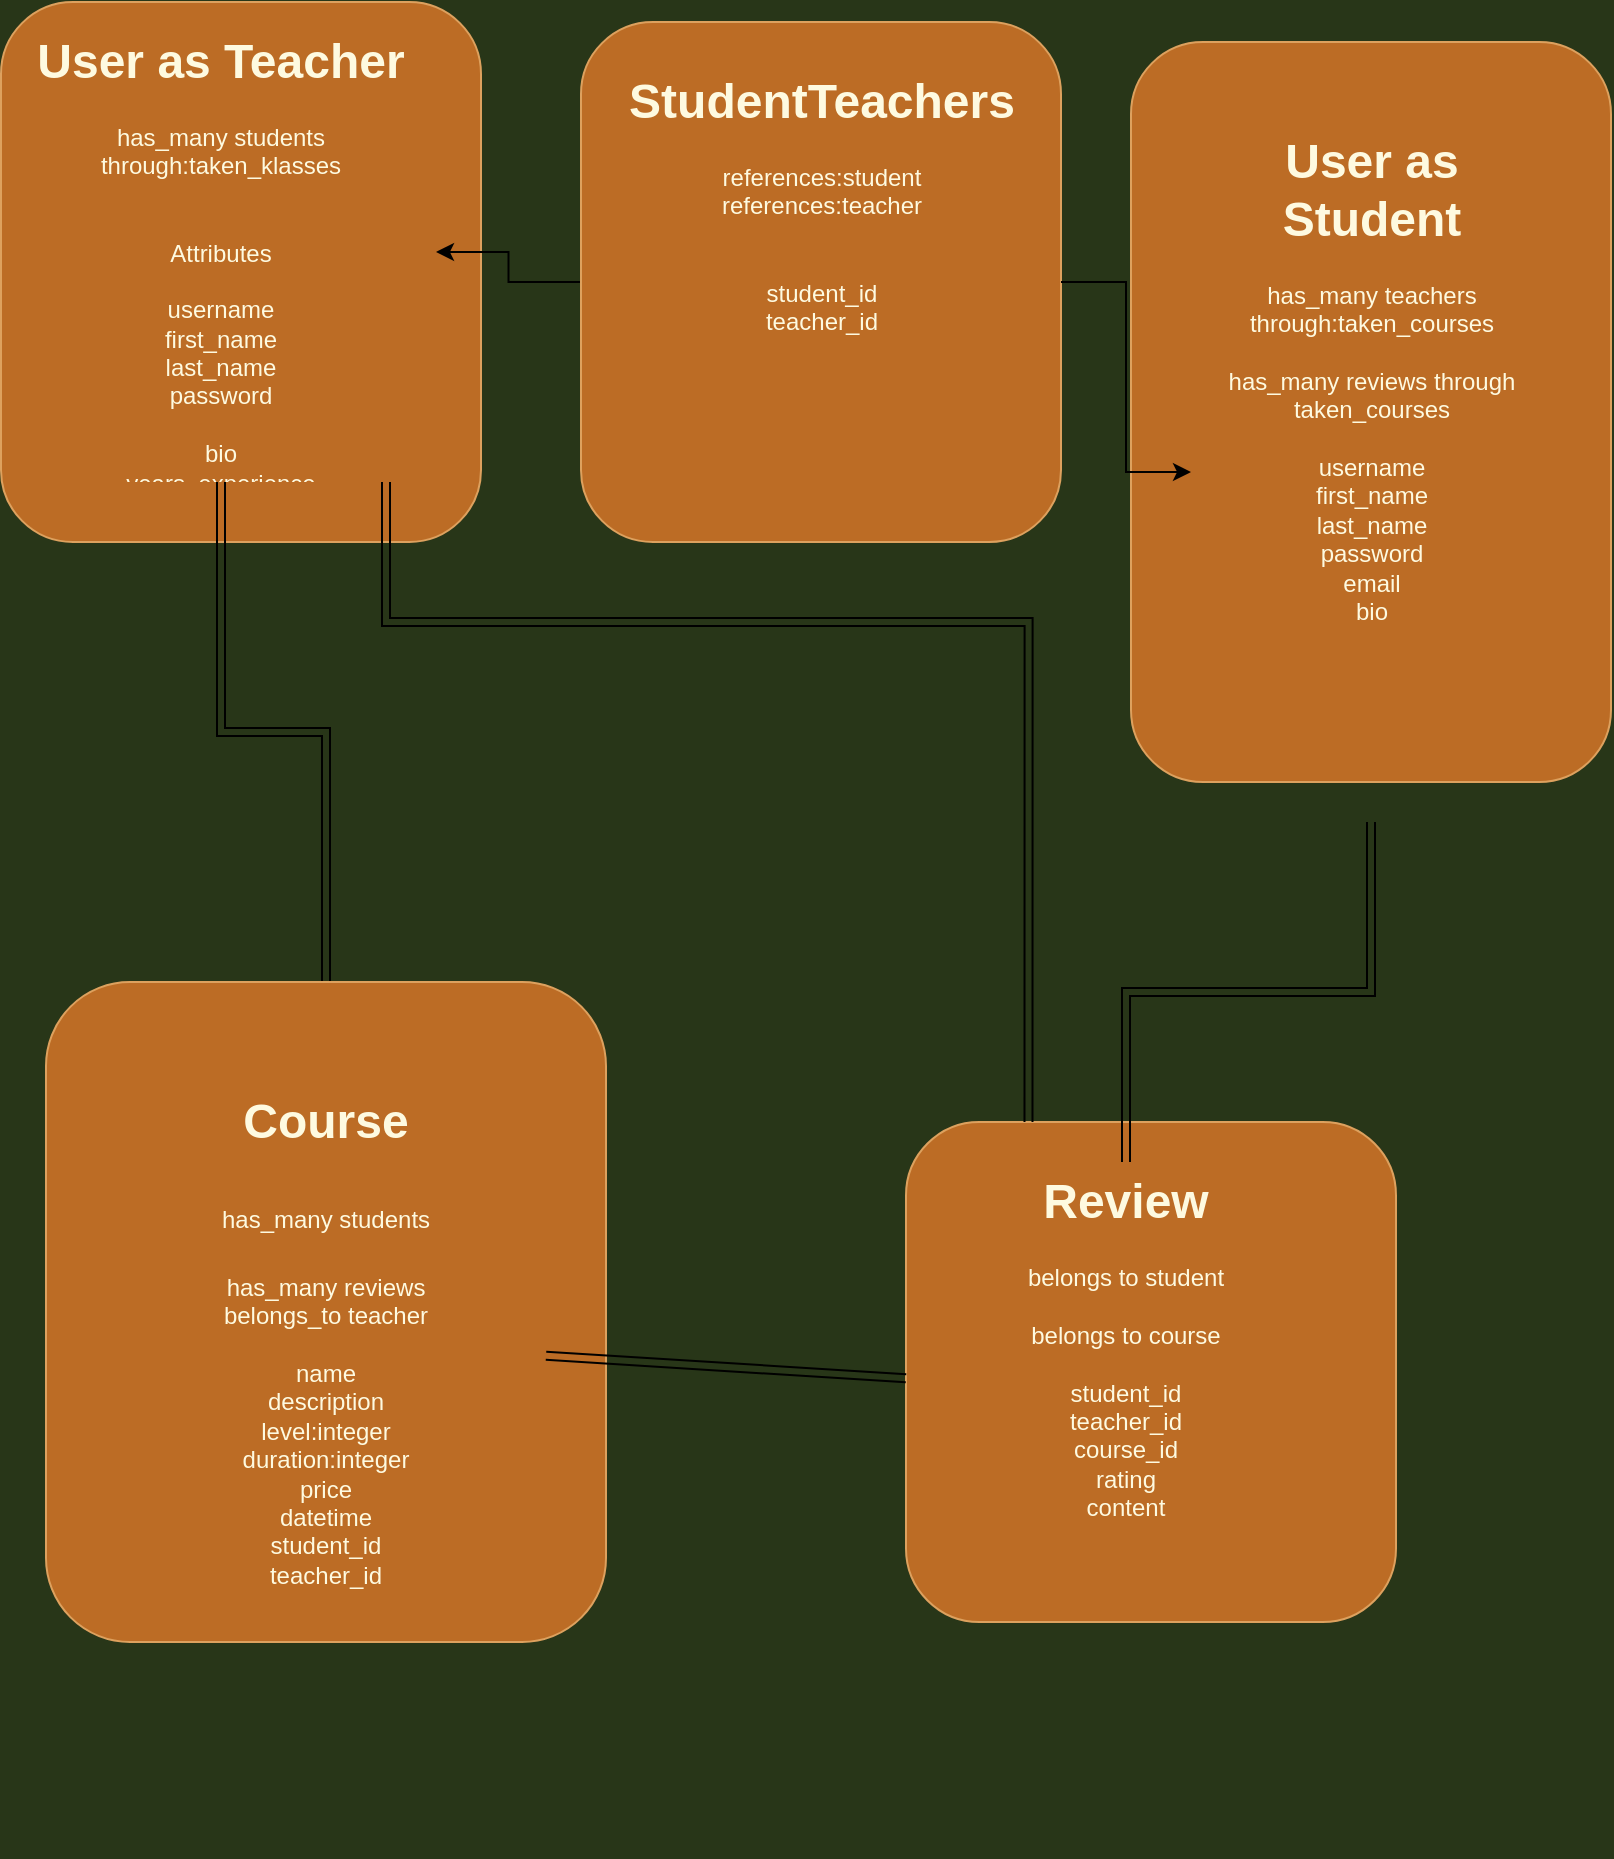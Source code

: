 <mxfile>
    <diagram id="BD0IHnstjnZ9T5ysEcdk" name="Page-1">
        <mxGraphModel dx="1864" dy="881" grid="1" gridSize="10" guides="1" tooltips="1" connect="1" arrows="1" fold="1" page="1" pageScale="1" pageWidth="850" pageHeight="1100" background="#283618" math="0" shadow="0">
            <root>
                <mxCell id="0"/>
                <mxCell id="1" parent="0"/>
                <mxCell id="2" value="" style="rounded=1;whiteSpace=wrap;html=1;sketch=0;strokeColor=#DDA15E;fillColor=#BC6C25;fontColor=#FEFAE0;" parent="1" vertex="1">
                    <mxGeometry x="17.5" y="90" width="240" height="270" as="geometry"/>
                </mxCell>
                <mxCell id="57" value="" style="edgeStyle=orthogonalEdgeStyle;rounded=0;orthogonalLoop=1;jettySize=auto;html=1;" edge="1" parent="1" source="5" target="25">
                    <mxGeometry relative="1" as="geometry"/>
                </mxCell>
                <mxCell id="5" value="" style="rounded=1;whiteSpace=wrap;html=1;sketch=0;strokeColor=#DDA15E;fillColor=#BC6C25;fontColor=#FEFAE0;" parent="1" vertex="1">
                    <mxGeometry x="307.5" y="100" width="240" height="260" as="geometry"/>
                </mxCell>
                <mxCell id="25" value="&lt;h1&gt;User as Teacher&lt;/h1&gt;&lt;div&gt;has_many students&lt;/div&gt;&lt;div&gt;&lt;div&gt;through:taken_klasses&lt;/div&gt;&lt;div&gt;&lt;br&gt;&lt;/div&gt;&lt;/div&gt;&lt;div&gt;&lt;br&gt;&lt;/div&gt;&lt;div&gt;Attributes&lt;/div&gt;&lt;div&gt;&lt;br&gt;&lt;/div&gt;&lt;div&gt;username&lt;/div&gt;&lt;div&gt;first_name&lt;/div&gt;&lt;div&gt;last_name&lt;/div&gt;&lt;div&gt;password&lt;/div&gt;&lt;div&gt;&lt;br&gt;&lt;/div&gt;&lt;div&gt;bio&lt;/div&gt;&lt;div&gt;years_experience&lt;/div&gt;" style="text;html=1;strokeColor=none;fillColor=none;spacing=5;spacingTop=-20;whiteSpace=wrap;overflow=hidden;rounded=0;sketch=0;fontColor=#FEFAE0;align=center;" parent="1" vertex="1">
                    <mxGeometry x="20" y="100" width="215" height="230" as="geometry"/>
                </mxCell>
                <mxCell id="30" style="edgeStyle=orthogonalEdgeStyle;shape=link;rounded=1;sketch=0;orthogonalLoop=1;jettySize=auto;html=1;exitX=0.5;exitY=1;exitDx=0;exitDy=0;strokeColor=#DDA15E;fillColor=#BC6C25;fontColor=#FEFAE0;" parent="1" edge="1">
                    <mxGeometry relative="1" as="geometry">
                        <mxPoint x="392.5" y="1000" as="sourcePoint"/>
                        <mxPoint x="392.5" y="1000" as="targetPoint"/>
                    </mxGeometry>
                </mxCell>
                <mxCell id="31" value="" style="rounded=1;whiteSpace=wrap;html=1;sketch=0;strokeColor=#DDA15E;fillColor=#BC6C25;fontColor=#FEFAE0;" parent="1" vertex="1">
                    <mxGeometry x="470" y="650" width="245" height="250" as="geometry"/>
                </mxCell>
                <mxCell id="33" value="&lt;br&gt;&lt;br&gt;" style="rounded=1;whiteSpace=wrap;html=1;sketch=0;strokeColor=#DDA15E;fillColor=#BC6C25;fontColor=#FEFAE0;" parent="1" vertex="1">
                    <mxGeometry x="582.5" y="110" width="240" height="370" as="geometry"/>
                </mxCell>
                <mxCell id="34" value="&lt;h1&gt;User as Student&lt;/h1&gt;&lt;div&gt;has_many teachers&lt;/div&gt;&lt;div&gt;through:taken_courses&lt;/div&gt;&lt;div&gt;&lt;br&gt;&lt;/div&gt;&lt;div&gt;has_many reviews through&lt;/div&gt;&lt;div&gt;taken_courses&lt;/div&gt;&lt;div&gt;&lt;br&gt;&lt;/div&gt;&lt;div&gt;username&lt;/div&gt;&lt;div&gt;first_name&lt;/div&gt;&lt;div&gt;last_name&lt;/div&gt;&lt;div&gt;password&lt;/div&gt;&lt;div&gt;email&lt;/div&gt;&lt;div&gt;bio&lt;/div&gt;" style="text;html=1;strokeColor=none;fillColor=none;spacing=5;spacingTop=-20;whiteSpace=wrap;overflow=hidden;rounded=0;sketch=0;fontColor=#FEFAE0;align=center;" parent="1" vertex="1">
                    <mxGeometry x="612.5" y="150" width="180" height="350" as="geometry"/>
                </mxCell>
                <mxCell id="49" value="&lt;h1&gt;Review&lt;/h1&gt;&lt;div&gt;belongs to student&lt;/div&gt;&lt;div&gt;&lt;br&gt;&lt;/div&gt;&lt;div&gt;belongs to course&lt;/div&gt;&lt;div&gt;&lt;br&gt;&lt;/div&gt;&lt;div&gt;student_id&lt;/div&gt;&lt;div&gt;teacher_id&lt;/div&gt;&lt;div&gt;course_id&lt;/div&gt;&lt;div&gt;rating&lt;/div&gt;&lt;div&gt;content&lt;/div&gt;&lt;div&gt;&lt;br&gt;&lt;/div&gt;&lt;div style=&quot;text-align: left&quot;&gt;&lt;div style=&quot;text-align: center&quot;&gt;&lt;br&gt;&lt;/div&gt;&lt;div style=&quot;text-align: center&quot;&gt;&lt;br&gt;&lt;/div&gt;&lt;/div&gt;" style="text;html=1;strokeColor=none;fillColor=none;spacing=5;spacingTop=-20;whiteSpace=wrap;overflow=hidden;rounded=0;sketch=0;fontColor=#FEFAE0;align=center;" parent="1" vertex="1">
                    <mxGeometry x="470" y="670" width="220" height="230" as="geometry"/>
                </mxCell>
                <mxCell id="38" value="" style="edgeStyle=orthogonalEdgeStyle;rounded=0;orthogonalLoop=1;jettySize=auto;html=1;shape=link;" parent="1" source="34" target="49" edge="1">
                    <mxGeometry relative="1" as="geometry">
                        <mxPoint x="330.067" y="640" as="targetPoint"/>
                        <Array as="points"/>
                    </mxGeometry>
                </mxCell>
                <mxCell id="61" value="" style="edgeStyle=orthogonalEdgeStyle;shape=link;rounded=0;orthogonalLoop=1;jettySize=auto;html=1;" edge="1" parent="1" source="50" target="25">
                    <mxGeometry relative="1" as="geometry"/>
                </mxCell>
                <mxCell id="50" value="" style="rounded=1;whiteSpace=wrap;html=1;sketch=0;strokeColor=#DDA15E;fillColor=#BC6C25;fontColor=#FEFAE0;" parent="1" vertex="1">
                    <mxGeometry x="40" y="580" width="280" height="330" as="geometry"/>
                </mxCell>
                <mxCell id="8" value="&lt;h1&gt;&lt;span&gt;Course&lt;/span&gt;&lt;/h1&gt;&lt;h1&gt;&lt;span style=&quot;font-size: 12px ; font-weight: normal&quot;&gt;has_many students&lt;/span&gt;&lt;br&gt;&lt;/h1&gt;&lt;div&gt;&lt;span style=&quot;font-size: 12px ; font-weight: normal&quot;&gt;has_many reviews&lt;/span&gt;&lt;/div&gt;&lt;div&gt;belongs_to teacher&lt;/div&gt;&lt;div&gt;&lt;br&gt;&lt;/div&gt;&lt;div style=&quot;text-align: left&quot;&gt;&lt;div style=&quot;text-align: center&quot;&gt;name&lt;/div&gt;&lt;div style=&quot;text-align: center&quot;&gt;description&lt;/div&gt;&lt;div style=&quot;text-align: center&quot;&gt;level:integer&lt;/div&gt;&lt;div style=&quot;text-align: center&quot;&gt;duration:integer&lt;/div&gt;&lt;div style=&quot;text-align: center&quot;&gt;price&lt;/div&gt;&lt;div style=&quot;text-align: center&quot;&gt;datetime&lt;/div&gt;&lt;div style=&quot;text-align: center&quot;&gt;student_id&lt;/div&gt;&lt;div style=&quot;text-align: center&quot;&gt;teacher_id&lt;/div&gt;&lt;div style=&quot;text-align: center&quot;&gt;&lt;br&gt;&lt;/div&gt;&lt;div style=&quot;text-align: center&quot;&gt;&lt;br&gt;&lt;/div&gt;&lt;div style=&quot;text-align: center&quot;&gt;&lt;br&gt;&lt;/div&gt;&lt;/div&gt;" style="text;html=1;strokeColor=none;fillColor=none;spacing=5;spacingTop=-20;whiteSpace=wrap;overflow=hidden;rounded=0;sketch=0;fontColor=#FEFAE0;align=center;" parent="1" vertex="1">
                    <mxGeometry x="70" y="630" width="220" height="260" as="geometry"/>
                </mxCell>
                <mxCell id="51" style="edgeStyle=orthogonalEdgeStyle;rounded=0;orthogonalLoop=1;jettySize=auto;html=1;exitX=0.5;exitY=1;exitDx=0;exitDy=0;" parent="1" source="5" target="5" edge="1">
                    <mxGeometry relative="1" as="geometry"/>
                </mxCell>
                <mxCell id="52" value="&lt;h1&gt;StudentTeachers&lt;/h1&gt;&lt;div&gt;references:student&lt;/div&gt;&lt;div&gt;references:teacher&lt;/div&gt;&lt;div&gt;&lt;br&gt;&lt;/div&gt;&lt;div style=&quot;text-align: left&quot;&gt;&lt;div style=&quot;text-align: center&quot;&gt;&lt;br&gt;&lt;/div&gt;&lt;div style=&quot;text-align: center&quot;&gt;student_id&lt;/div&gt;&lt;div style=&quot;text-align: center&quot;&gt;teacher_id&lt;/div&gt;&lt;div style=&quot;text-align: center&quot;&gt;&lt;br&gt;&lt;/div&gt;&lt;div style=&quot;text-align: center&quot;&gt;&lt;br&gt;&lt;/div&gt;&lt;div style=&quot;text-align: center&quot;&gt;&lt;br&gt;&lt;/div&gt;&lt;/div&gt;" style="text;html=1;strokeColor=none;fillColor=none;spacing=5;spacingTop=-20;whiteSpace=wrap;overflow=hidden;rounded=0;sketch=0;fontColor=#FEFAE0;align=center;" parent="1" vertex="1">
                    <mxGeometry x="317.5" y="120" width="220" height="170" as="geometry"/>
                </mxCell>
                <mxCell id="53" style="edgeStyle=orthogonalEdgeStyle;rounded=0;orthogonalLoop=1;jettySize=auto;html=1;exitX=0.5;exitY=1;exitDx=0;exitDy=0;" parent="1" source="5" target="5" edge="1">
                    <mxGeometry relative="1" as="geometry"/>
                </mxCell>
                <mxCell id="58" value="" style="edgeStyle=orthogonalEdgeStyle;rounded=0;orthogonalLoop=1;jettySize=auto;html=1;" edge="1" parent="1" source="5" target="34">
                    <mxGeometry relative="1" as="geometry"/>
                </mxCell>
                <mxCell id="46" value="" style="endArrow=classic;html=1;shape=link;" parent="1" source="49" target="8" edge="1">
                    <mxGeometry width="50" height="50" relative="1" as="geometry">
                        <mxPoint x="465" y="600" as="sourcePoint"/>
                        <mxPoint x="530" y="570" as="targetPoint"/>
                    </mxGeometry>
                </mxCell>
                <mxCell id="59" value="" style="edgeStyle=orthogonalEdgeStyle;rounded=0;orthogonalLoop=1;jettySize=auto;html=1;shape=link;exitX=0.25;exitY=0;exitDx=0;exitDy=0;" edge="1" parent="1" source="31" target="25">
                    <mxGeometry relative="1" as="geometry">
                        <mxPoint x="350" y="410" as="targetPoint"/>
                        <Array as="points">
                            <mxPoint x="531" y="400"/>
                            <mxPoint x="210" y="400"/>
                        </Array>
                        <mxPoint x="502.571" y="520" as="sourcePoint"/>
                    </mxGeometry>
                </mxCell>
            </root>
        </mxGraphModel>
    </diagram>
</mxfile>